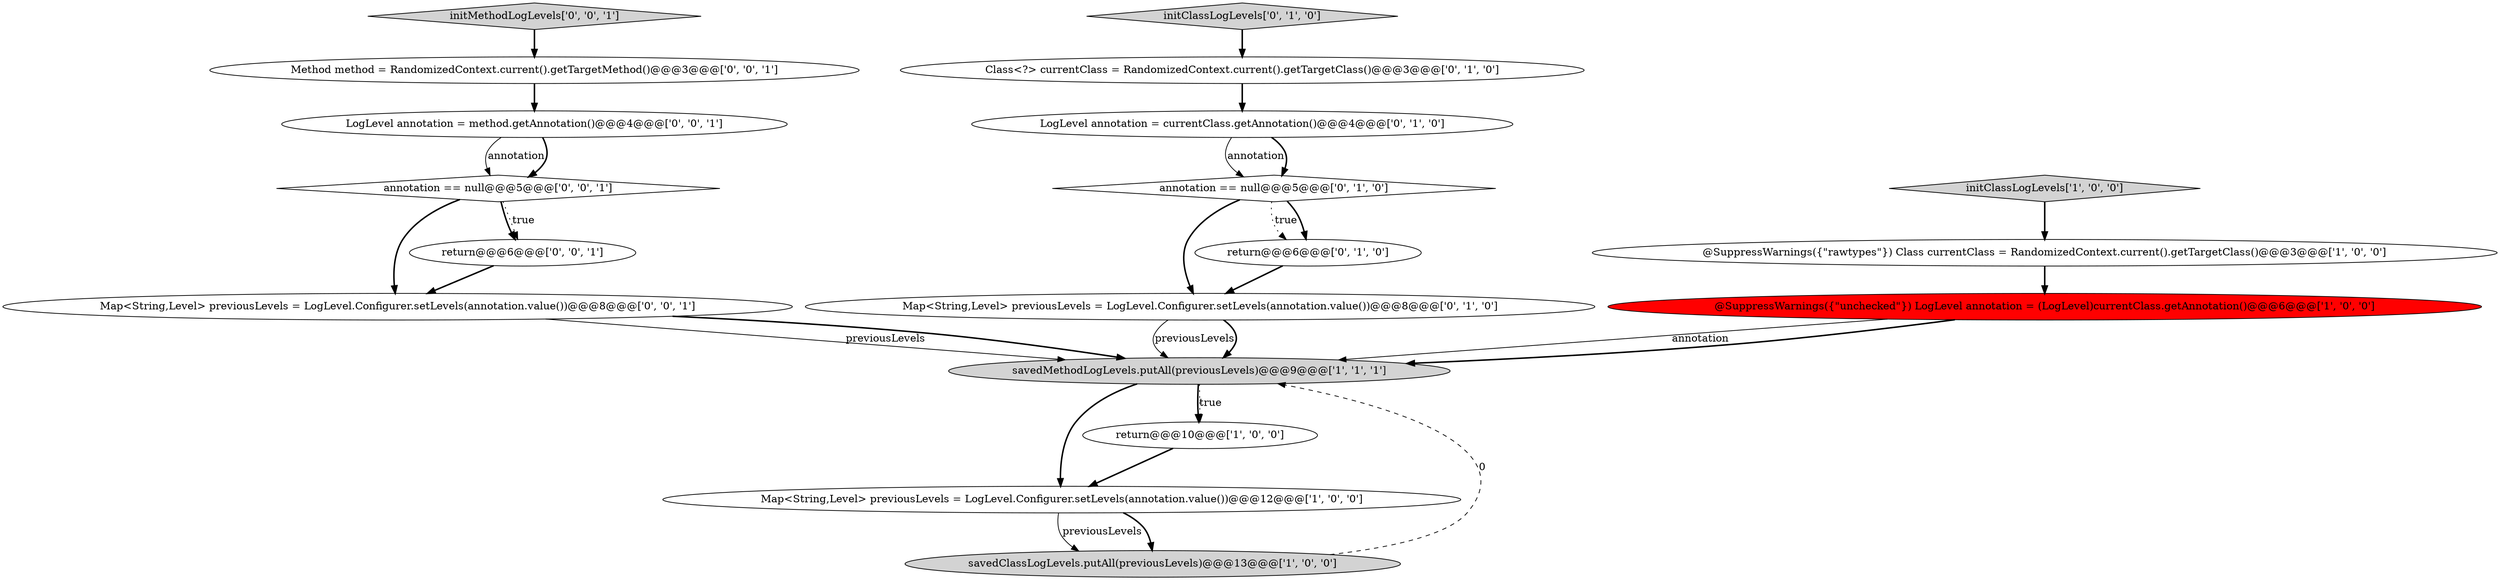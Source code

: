 digraph {
15 [style = filled, label = "initMethodLogLevels['0', '0', '1']", fillcolor = lightgray, shape = diamond image = "AAA0AAABBB3BBB"];
14 [style = filled, label = "LogLevel annotation = method.getAnnotation()@@@4@@@['0', '0', '1']", fillcolor = white, shape = ellipse image = "AAA0AAABBB3BBB"];
18 [style = filled, label = "Map<String,Level> previousLevels = LogLevel.Configurer.setLevels(annotation.value())@@@8@@@['0', '0', '1']", fillcolor = white, shape = ellipse image = "AAA0AAABBB3BBB"];
13 [style = filled, label = "return@@@6@@@['0', '0', '1']", fillcolor = white, shape = ellipse image = "AAA0AAABBB3BBB"];
6 [style = filled, label = "savedMethodLogLevels.putAll(previousLevels)@@@9@@@['1', '1', '1']", fillcolor = lightgray, shape = ellipse image = "AAA0AAABBB1BBB"];
4 [style = filled, label = "initClassLogLevels['1', '0', '0']", fillcolor = lightgray, shape = diamond image = "AAA0AAABBB1BBB"];
5 [style = filled, label = "@SuppressWarnings({\"rawtypes\"}) Class currentClass = RandomizedContext.current().getTargetClass()@@@3@@@['1', '0', '0']", fillcolor = white, shape = ellipse image = "AAA0AAABBB1BBB"];
7 [style = filled, label = "Map<String,Level> previousLevels = LogLevel.Configurer.setLevels(annotation.value())@@@8@@@['0', '1', '0']", fillcolor = white, shape = ellipse image = "AAA0AAABBB2BBB"];
10 [style = filled, label = "initClassLogLevels['0', '1', '0']", fillcolor = lightgray, shape = diamond image = "AAA0AAABBB2BBB"];
0 [style = filled, label = "savedClassLogLevels.putAll(previousLevels)@@@13@@@['1', '0', '0']", fillcolor = lightgray, shape = ellipse image = "AAA0AAABBB1BBB"];
2 [style = filled, label = "Map<String,Level> previousLevels = LogLevel.Configurer.setLevels(annotation.value())@@@12@@@['1', '0', '0']", fillcolor = white, shape = ellipse image = "AAA0AAABBB1BBB"];
8 [style = filled, label = "LogLevel annotation = currentClass.getAnnotation()@@@4@@@['0', '1', '0']", fillcolor = white, shape = ellipse image = "AAA0AAABBB2BBB"];
12 [style = filled, label = "Class<?> currentClass = RandomizedContext.current().getTargetClass()@@@3@@@['0', '1', '0']", fillcolor = white, shape = ellipse image = "AAA0AAABBB2BBB"];
17 [style = filled, label = "annotation == null@@@5@@@['0', '0', '1']", fillcolor = white, shape = diamond image = "AAA0AAABBB3BBB"];
11 [style = filled, label = "annotation == null@@@5@@@['0', '1', '0']", fillcolor = white, shape = diamond image = "AAA0AAABBB2BBB"];
9 [style = filled, label = "return@@@6@@@['0', '1', '0']", fillcolor = white, shape = ellipse image = "AAA0AAABBB2BBB"];
3 [style = filled, label = "return@@@10@@@['1', '0', '0']", fillcolor = white, shape = ellipse image = "AAA0AAABBB1BBB"];
16 [style = filled, label = "Method method = RandomizedContext.current().getTargetMethod()@@@3@@@['0', '0', '1']", fillcolor = white, shape = ellipse image = "AAA0AAABBB3BBB"];
1 [style = filled, label = "@SuppressWarnings({\"unchecked\"}) LogLevel annotation = (LogLevel)currentClass.getAnnotation()@@@6@@@['1', '0', '0']", fillcolor = red, shape = ellipse image = "AAA1AAABBB1BBB"];
6->3 [style = bold, label=""];
18->6 [style = solid, label="previousLevels"];
2->0 [style = solid, label="previousLevels"];
0->6 [style = dashed, label="0"];
7->6 [style = solid, label="previousLevels"];
14->17 [style = solid, label="annotation"];
14->17 [style = bold, label=""];
11->9 [style = dotted, label="true"];
1->6 [style = solid, label="annotation"];
9->7 [style = bold, label=""];
11->9 [style = bold, label=""];
15->16 [style = bold, label=""];
6->2 [style = bold, label=""];
5->1 [style = bold, label=""];
2->0 [style = bold, label=""];
1->6 [style = bold, label=""];
3->2 [style = bold, label=""];
18->6 [style = bold, label=""];
10->12 [style = bold, label=""];
12->8 [style = bold, label=""];
11->7 [style = bold, label=""];
8->11 [style = solid, label="annotation"];
7->6 [style = bold, label=""];
16->14 [style = bold, label=""];
17->13 [style = bold, label=""];
6->3 [style = dotted, label="true"];
17->13 [style = dotted, label="true"];
8->11 [style = bold, label=""];
4->5 [style = bold, label=""];
17->18 [style = bold, label=""];
13->18 [style = bold, label=""];
}
